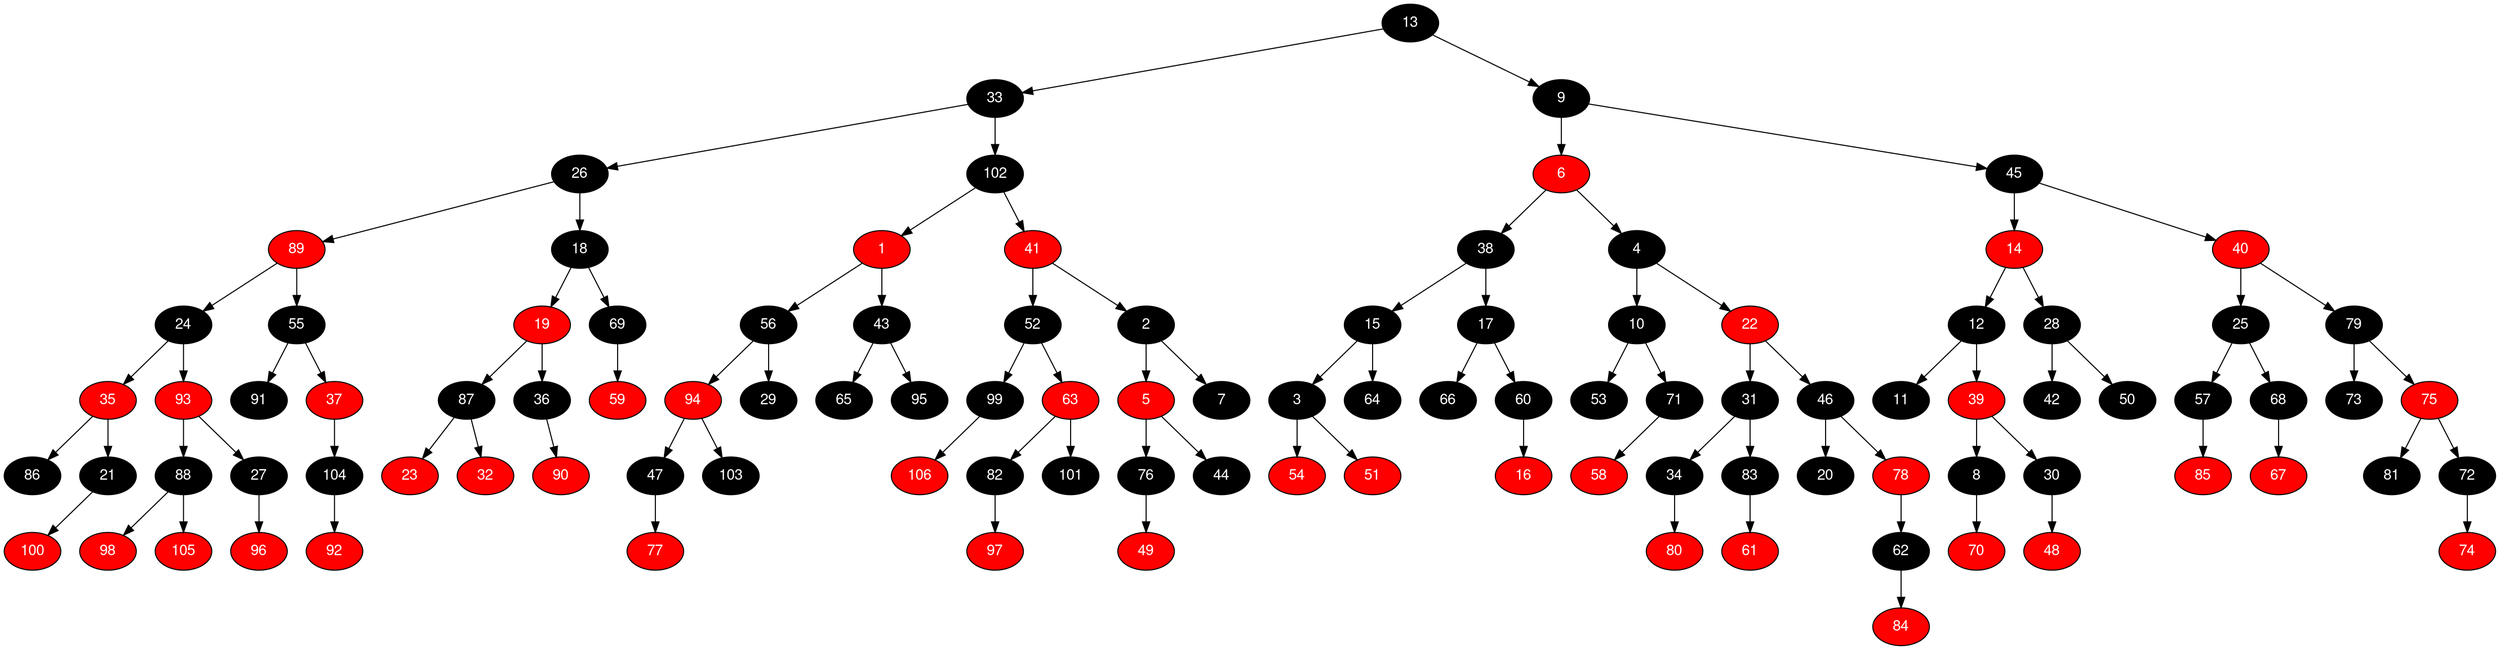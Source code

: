 digraph RB_Teste {
	node [fontname="Helvetica,Arial,sans-serif" style="filled"]
	edge [fontname="Helvetica,Arial,sans-serif" color="black"]

	{
		node [fillcolor=" black" fontcolor=" white"] 13 
		node [fillcolor=" black" fontcolor=" white"] 33 
		node [fillcolor=" black" fontcolor=" white"] 26 
		node [fillcolor=" red" fontcolor=" white"] 89 
		node [fillcolor=" black" fontcolor=" white"] 24 
		node [fillcolor=" red" fontcolor=" white"] 35 
		node [fillcolor=" black" fontcolor=" white"] 86 
		node [fillcolor=" black" fontcolor=" white"] 21 
		node [fillcolor=" red" fontcolor=" white"] 100 
		node [fillcolor=" red" fontcolor=" white"] 93 
		node [fillcolor=" black" fontcolor=" white"] 88 
		node [fillcolor=" red" fontcolor=" white"] 98 
		node [fillcolor=" red" fontcolor=" white"] 105 
		node [fillcolor=" black" fontcolor=" white"] 27 
		node [fillcolor=" red" fontcolor=" white"] 96 
		node [fillcolor=" black" fontcolor=" white"] 55 
		node [fillcolor=" black" fontcolor=" white"] 91 
		node [fillcolor=" red" fontcolor=" white"] 37 
		node [fillcolor=" black" fontcolor=" white"] 104 
		node [fillcolor=" red" fontcolor=" white"] 92 
		node [fillcolor=" black" fontcolor=" white"] 18 
		node [fillcolor=" red" fontcolor=" white"] 19 
		node [fillcolor=" black" fontcolor=" white"] 87 
		node [fillcolor=" red" fontcolor=" white"] 23 
		node [fillcolor=" red" fontcolor=" white"] 32 
		node [fillcolor=" black" fontcolor=" white"] 36 
		node [fillcolor=" red" fontcolor=" white"] 90 
		node [fillcolor=" black" fontcolor=" white"] 69 
		node [fillcolor=" red" fontcolor=" white"] 59 
		node [fillcolor=" black" fontcolor=" white"] 102 
		node [fillcolor=" red" fontcolor=" white"] 1 
		node [fillcolor=" black" fontcolor=" white"] 56 
		node [fillcolor=" red" fontcolor=" white"] 94 
		node [fillcolor=" black" fontcolor=" white"] 47 
		node [fillcolor=" red" fontcolor=" white"] 77 
		node [fillcolor=" black" fontcolor=" white"] 103 
		node [fillcolor=" black" fontcolor=" white"] 29 
		node [fillcolor=" black" fontcolor=" white"] 43 
		node [fillcolor=" black" fontcolor=" white"] 65 
		node [fillcolor=" black" fontcolor=" white"] 95 
		node [fillcolor=" red" fontcolor=" white"] 41 
		node [fillcolor=" black" fontcolor=" white"] 52 
		node [fillcolor=" black" fontcolor=" white"] 99 
		node [fillcolor=" red" fontcolor=" white"] 106 
		node [fillcolor=" red" fontcolor=" white"] 63 
		node [fillcolor=" black" fontcolor=" white"] 82 
		node [fillcolor=" red" fontcolor=" white"] 97 
		node [fillcolor=" black" fontcolor=" white"] 101 
		node [fillcolor=" black" fontcolor=" white"] 2 
		node [fillcolor=" red" fontcolor=" white"] 5 
		node [fillcolor=" black" fontcolor=" white"] 76 
		node [fillcolor=" red" fontcolor=" white"] 49 
		node [fillcolor=" black" fontcolor=" white"] 44 
		node [fillcolor=" black" fontcolor=" white"] 7 
		node [fillcolor=" black" fontcolor=" white"] 9 
		node [fillcolor=" red" fontcolor=" white"] 6 
		node [fillcolor=" black" fontcolor=" white"] 38 
		node [fillcolor=" black" fontcolor=" white"] 15 
		node [fillcolor=" black" fontcolor=" white"] 3 
		node [fillcolor=" red" fontcolor=" white"] 54 
		node [fillcolor=" red" fontcolor=" white"] 51 
		node [fillcolor=" black" fontcolor=" white"] 64 
		node [fillcolor=" black" fontcolor=" white"] 17 
		node [fillcolor=" black" fontcolor=" white"] 66 
		node [fillcolor=" black" fontcolor=" white"] 60 
		node [fillcolor=" red" fontcolor=" white"] 16 
		node [fillcolor=" black" fontcolor=" white"] 4 
		node [fillcolor=" black" fontcolor=" white"] 10 
		node [fillcolor=" black" fontcolor=" white"] 53 
		node [fillcolor=" black" fontcolor=" white"] 71 
		node [fillcolor=" red" fontcolor=" white"] 58 
		node [fillcolor=" red" fontcolor=" white"] 22 
		node [fillcolor=" black" fontcolor=" white"] 31 
		node [fillcolor=" black" fontcolor=" white"] 34 
		node [fillcolor=" red" fontcolor=" white"] 80 
		node [fillcolor=" black" fontcolor=" white"] 83 
		node [fillcolor=" red" fontcolor=" white"] 61 
		node [fillcolor=" black" fontcolor=" white"] 46 
		node [fillcolor=" black" fontcolor=" white"] 20 
		node [fillcolor=" red" fontcolor=" white"] 78 
		node [fillcolor=" black" fontcolor=" white"] 62 
		node [fillcolor=" red" fontcolor=" white"] 84 
		node [fillcolor=" black" fontcolor=" white"] 45 
		node [fillcolor=" red" fontcolor=" white"] 14 
		node [fillcolor=" black" fontcolor=" white"] 12 
		node [fillcolor=" black" fontcolor=" white"] 11 
		node [fillcolor=" red" fontcolor=" white"] 39 
		node [fillcolor=" black" fontcolor=" white"] 8 
		node [fillcolor=" red" fontcolor=" white"] 70 
		node [fillcolor=" black" fontcolor=" white"] 30 
		node [fillcolor=" red" fontcolor=" white"] 48 
		node [fillcolor=" black" fontcolor=" white"] 28 
		node [fillcolor=" black" fontcolor=" white"] 42 
		node [fillcolor=" black" fontcolor=" white"] 50 
		node [fillcolor=" red" fontcolor=" white"] 40 
		node [fillcolor=" black" fontcolor=" white"] 25 
		node [fillcolor=" black" fontcolor=" white"] 57 
		node [fillcolor=" red" fontcolor=" white"] 85 
		node [fillcolor=" black" fontcolor=" white"] 68 
		node [fillcolor=" red" fontcolor=" white"] 67 
		node [fillcolor=" black" fontcolor=" white"] 79 
		node [fillcolor=" black" fontcolor=" white"] 73 
		node [fillcolor=" red" fontcolor=" white"] 75 
		node [fillcolor=" black" fontcolor=" white"] 81 
		node [fillcolor=" black" fontcolor=" white"] 72 
		node [fillcolor=" red" fontcolor=" white"] 74 
	}

	13 -> 33 
	13 -> 9 
	33 -> 26 
	33 -> 102 
	26 -> 89 
	26 -> 18 
	89 -> 24 
	89 -> 55 
	24 -> 35 
	24 -> 93 
	35 -> 86 
	35 -> 21 
	21 -> 100 
	93 -> 88 
	93 -> 27 
	88 -> 98 
	88 -> 105 
	27 -> 96 
	55 -> 91 
	55 -> 37 
	37 -> 104 
	104 -> 92 
	18 -> 19 
	18 -> 69 
	19 -> 87 
	19 -> 36 
	87 -> 23 
	87 -> 32 
	36 -> 90 
	69 -> 59 
	102 -> 1 
	102 -> 41 
	1 -> 56 
	1 -> 43 
	56 -> 94 
	56 -> 29 
	94 -> 47 
	94 -> 103 
	47 -> 77 
	43 -> 65 
	43 -> 95 
	41 -> 52 
	41 -> 2 
	52 -> 99 
	52 -> 63 
	99 -> 106 
	63 -> 82 
	63 -> 101 
	82 -> 97 
	2 -> 5 
	2 -> 7 
	5 -> 76 
	5 -> 44 
	76 -> 49 
	9 -> 6 
	9 -> 45 
	6 -> 38 
	6 -> 4 
	38 -> 15 
	38 -> 17 
	15 -> 3 
	15 -> 64 
	3 -> 54 
	3 -> 51 
	17 -> 66 
	17 -> 60 
	60 -> 16 
	4 -> 10 
	4 -> 22 
	10 -> 53 
	10 -> 71 
	71 -> 58 
	22 -> 31 
	22 -> 46 
	31 -> 34 
	31 -> 83 
	34 -> 80 
	83 -> 61 
	46 -> 20 
	46 -> 78 
	78 -> 62 
	62 -> 84 
	45 -> 14 
	45 -> 40 
	14 -> 12 
	14 -> 28 
	12 -> 11 
	12 -> 39 
	39 -> 8 
	39 -> 30 
	8 -> 70 
	30 -> 48 
	28 -> 42 
	28 -> 50 
	40 -> 25 
	40 -> 79 
	25 -> 57 
	25 -> 68 
	57 -> 85 
	68 -> 67 
	79 -> 73 
	79 -> 75 
	75 -> 81 
	75 -> 72 
	72 -> 74 
}
